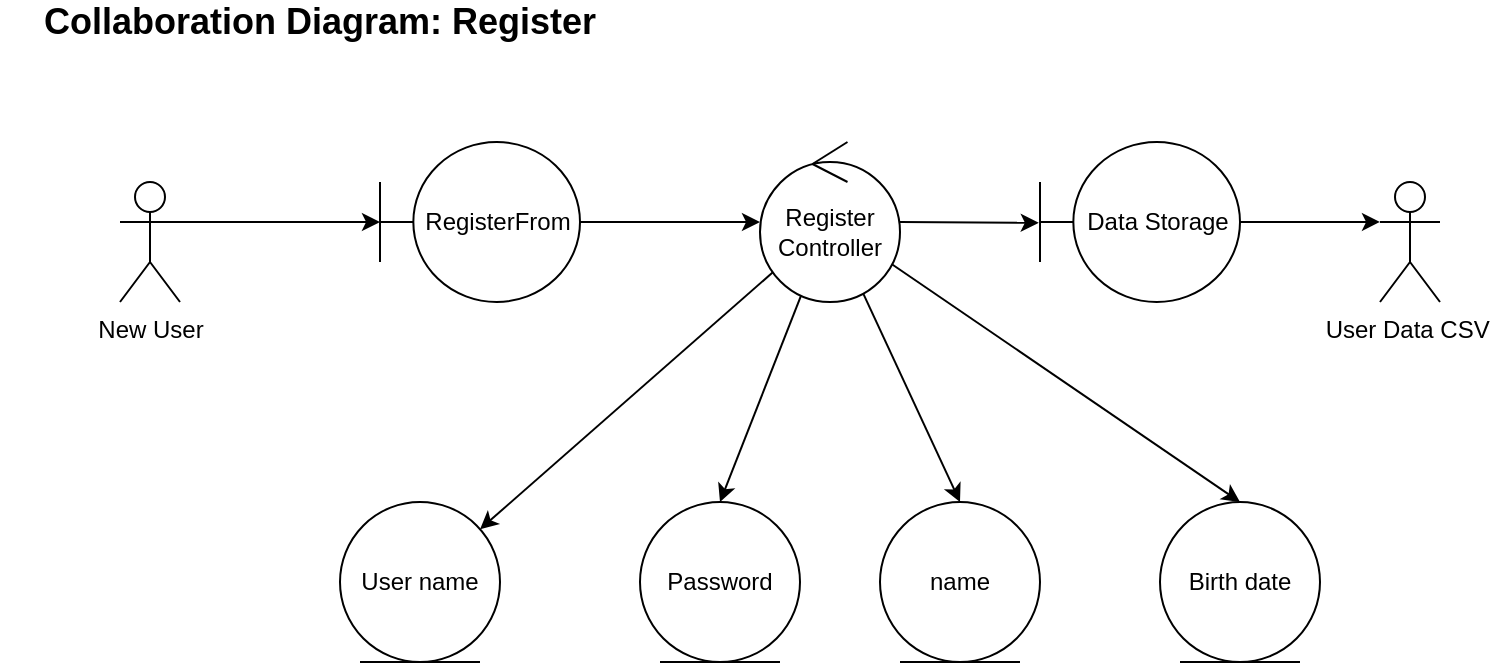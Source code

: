 <mxfile version="15.4.3" type="github" pages="10">
  <diagram id="fjc7ldtTmQNcsNeStD3s" name="Register">
    <mxGraphModel dx="1422" dy="794" grid="1" gridSize="10" guides="1" tooltips="1" connect="1" arrows="1" fold="1" page="1" pageScale="1" pageWidth="850" pageHeight="1100" math="0" shadow="0">
      <root>
        <mxCell id="0" />
        <mxCell id="1" parent="0" />
        <mxCell id="t-iV4YfEtaA4Sik8pjtC-8" style="edgeStyle=none;rounded=0;orthogonalLoop=1;jettySize=auto;html=1;exitX=1;exitY=0.333;exitDx=0;exitDy=0;exitPerimeter=0;" parent="1" source="yaiqaI036aTxPu-Qpi3E-1" target="yaiqaI036aTxPu-Qpi3E-2" edge="1">
          <mxGeometry relative="1" as="geometry" />
        </mxCell>
        <mxCell id="yaiqaI036aTxPu-Qpi3E-1" value="New User" style="shape=umlActor;verticalLabelPosition=bottom;verticalAlign=top;html=1;" parent="1" vertex="1">
          <mxGeometry x="80" y="190" width="30" height="60" as="geometry" />
        </mxCell>
        <mxCell id="t-iV4YfEtaA4Sik8pjtC-2" style="edgeStyle=orthogonalEdgeStyle;rounded=0;orthogonalLoop=1;jettySize=auto;html=1;" parent="1" source="yaiqaI036aTxPu-Qpi3E-2" target="yaiqaI036aTxPu-Qpi3E-3" edge="1">
          <mxGeometry relative="1" as="geometry" />
        </mxCell>
        <mxCell id="yaiqaI036aTxPu-Qpi3E-2" value="RegisterFrom" style="shape=umlBoundary;whiteSpace=wrap;html=1;" parent="1" vertex="1">
          <mxGeometry x="210" y="170" width="100" height="80" as="geometry" />
        </mxCell>
        <mxCell id="t-iV4YfEtaA4Sik8pjtC-3" style="rounded=0;orthogonalLoop=1;jettySize=auto;html=1;" parent="1" source="yaiqaI036aTxPu-Qpi3E-3" target="yaiqaI036aTxPu-Qpi3E-4" edge="1">
          <mxGeometry relative="1" as="geometry" />
        </mxCell>
        <mxCell id="t-iV4YfEtaA4Sik8pjtC-4" style="edgeStyle=none;rounded=0;orthogonalLoop=1;jettySize=auto;html=1;entryX=0.5;entryY=0;entryDx=0;entryDy=0;" parent="1" source="yaiqaI036aTxPu-Qpi3E-3" target="4sZlPSB1H0fjpFjgmcHc-1" edge="1">
          <mxGeometry relative="1" as="geometry" />
        </mxCell>
        <mxCell id="t-iV4YfEtaA4Sik8pjtC-5" style="edgeStyle=none;rounded=0;orthogonalLoop=1;jettySize=auto;html=1;entryX=0.5;entryY=0;entryDx=0;entryDy=0;" parent="1" source="yaiqaI036aTxPu-Qpi3E-3" target="4sZlPSB1H0fjpFjgmcHc-3" edge="1">
          <mxGeometry relative="1" as="geometry" />
        </mxCell>
        <mxCell id="t-iV4YfEtaA4Sik8pjtC-6" style="edgeStyle=none;rounded=0;orthogonalLoop=1;jettySize=auto;html=1;entryX=0.5;entryY=0;entryDx=0;entryDy=0;" parent="1" source="yaiqaI036aTxPu-Qpi3E-3" target="4sZlPSB1H0fjpFjgmcHc-2" edge="1">
          <mxGeometry relative="1" as="geometry" />
        </mxCell>
        <mxCell id="3xtdcWuOzk8aWKBVNUWb-5" style="edgeStyle=none;rounded=0;orthogonalLoop=1;jettySize=auto;html=1;entryX=-0.006;entryY=0.505;entryDx=0;entryDy=0;entryPerimeter=0;" parent="1" source="yaiqaI036aTxPu-Qpi3E-3" target="3xtdcWuOzk8aWKBVNUWb-2" edge="1">
          <mxGeometry relative="1" as="geometry">
            <mxPoint x="537" y="209" as="targetPoint" />
          </mxGeometry>
        </mxCell>
        <mxCell id="yaiqaI036aTxPu-Qpi3E-3" value="Register&lt;br&gt;Controller" style="ellipse;shape=umlControl;whiteSpace=wrap;html=1;" parent="1" vertex="1">
          <mxGeometry x="400" y="170" width="70" height="80" as="geometry" />
        </mxCell>
        <mxCell id="yaiqaI036aTxPu-Qpi3E-4" value="User name" style="ellipse;shape=umlEntity;whiteSpace=wrap;html=1;" parent="1" vertex="1">
          <mxGeometry x="190" y="350" width="80" height="80" as="geometry" />
        </mxCell>
        <mxCell id="jUaBnFoViU3fji7P434Q-1" value="&lt;b&gt;&lt;font style=&quot;font-size: 18px&quot;&gt;Collaboration Diagram: Register&lt;/font&gt;&lt;/b&gt;" style="text;html=1;strokeColor=none;fillColor=none;align=center;verticalAlign=middle;whiteSpace=wrap;rounded=0;" parent="1" vertex="1">
          <mxGeometry x="20" y="100" width="320" height="20" as="geometry" />
        </mxCell>
        <mxCell id="4sZlPSB1H0fjpFjgmcHc-1" value="Password" style="ellipse;shape=umlEntity;whiteSpace=wrap;html=1;" parent="1" vertex="1">
          <mxGeometry x="340" y="350" width="80" height="80" as="geometry" />
        </mxCell>
        <mxCell id="4sZlPSB1H0fjpFjgmcHc-2" value="Birth date" style="ellipse;shape=umlEntity;whiteSpace=wrap;html=1;" parent="1" vertex="1">
          <mxGeometry x="600" y="350" width="80" height="80" as="geometry" />
        </mxCell>
        <mxCell id="4sZlPSB1H0fjpFjgmcHc-3" value="name" style="ellipse;shape=umlEntity;whiteSpace=wrap;html=1;" parent="1" vertex="1">
          <mxGeometry x="460" y="350" width="80" height="80" as="geometry" />
        </mxCell>
        <mxCell id="3xtdcWuOzk8aWKBVNUWb-6" style="edgeStyle=none;rounded=0;orthogonalLoop=1;jettySize=auto;html=1;entryX=0;entryY=0.333;entryDx=0;entryDy=0;entryPerimeter=0;" parent="1" source="3xtdcWuOzk8aWKBVNUWb-2" target="3xtdcWuOzk8aWKBVNUWb-3" edge="1">
          <mxGeometry relative="1" as="geometry" />
        </mxCell>
        <mxCell id="3xtdcWuOzk8aWKBVNUWb-2" value="Data Storage" style="shape=umlBoundary;whiteSpace=wrap;html=1;" parent="1" vertex="1">
          <mxGeometry x="540" y="170" width="100" height="80" as="geometry" />
        </mxCell>
        <mxCell id="3xtdcWuOzk8aWKBVNUWb-3" value="&lt;span&gt;User Data CSV&amp;nbsp;&lt;/span&gt;" style="shape=umlActor;verticalLabelPosition=bottom;verticalAlign=top;html=1;" parent="1" vertex="1">
          <mxGeometry x="710" y="190" width="30" height="60" as="geometry" />
        </mxCell>
      </root>
    </mxGraphModel>
  </diagram>
  <diagram id="2xKnuyxjkbW83Z2QAkzn" name="Login">
    <mxGraphModel dx="1422" dy="794" grid="1" gridSize="10" guides="1" tooltips="1" connect="1" arrows="1" fold="1" page="1" pageScale="1" pageWidth="827" pageHeight="1169" math="0" shadow="0">
      <root>
        <mxCell id="eyI3bxU38TPREhqzsuBK-0" />
        <mxCell id="eyI3bxU38TPREhqzsuBK-1" parent="eyI3bxU38TPREhqzsuBK-0" />
        <mxCell id="ZtnMm-Qtx_jKj9Opeqn2-1" style="edgeStyle=none;rounded=0;orthogonalLoop=1;jettySize=auto;html=1;exitX=1;exitY=0.333;exitDx=0;exitDy=0;exitPerimeter=0;entryX=0;entryY=0.5;entryDx=0;entryDy=0;entryPerimeter=0;" parent="eyI3bxU38TPREhqzsuBK-1" source="eyI3bxU38TPREhqzsuBK-2" target="eyI3bxU38TPREhqzsuBK-3" edge="1">
          <mxGeometry relative="1" as="geometry" />
        </mxCell>
        <mxCell id="eyI3bxU38TPREhqzsuBK-2" value="Actor" style="shape=umlActor;verticalLabelPosition=bottom;verticalAlign=top;html=1;" parent="eyI3bxU38TPREhqzsuBK-1" vertex="1">
          <mxGeometry x="70" y="180" width="30" height="60" as="geometry" />
        </mxCell>
        <mxCell id="ZtnMm-Qtx_jKj9Opeqn2-2" style="edgeStyle=none;rounded=0;orthogonalLoop=1;jettySize=auto;html=1;" parent="eyI3bxU38TPREhqzsuBK-1" source="eyI3bxU38TPREhqzsuBK-3" edge="1">
          <mxGeometry relative="1" as="geometry">
            <mxPoint x="380" y="200" as="targetPoint" />
          </mxGeometry>
        </mxCell>
        <mxCell id="eyI3bxU38TPREhqzsuBK-3" value="Login&lt;br&gt;from" style="shape=umlBoundary;whiteSpace=wrap;html=1;" parent="eyI3bxU38TPREhqzsuBK-1" vertex="1">
          <mxGeometry x="160" y="160" width="100" height="80" as="geometry" />
        </mxCell>
        <mxCell id="ZtnMm-Qtx_jKj9Opeqn2-4" style="edgeStyle=none;rounded=0;orthogonalLoop=1;jettySize=auto;html=1;entryX=0.75;entryY=0;entryDx=0;entryDy=0;entryPerimeter=0;" parent="eyI3bxU38TPREhqzsuBK-1" source="eyI3bxU38TPREhqzsuBK-4" target="eyI3bxU38TPREhqzsuBK-5" edge="1">
          <mxGeometry relative="1" as="geometry" />
        </mxCell>
        <mxCell id="ZtnMm-Qtx_jKj9Opeqn2-5" style="edgeStyle=none;rounded=0;orthogonalLoop=1;jettySize=auto;html=1;entryX=0.5;entryY=0;entryDx=0;entryDy=0;" parent="eyI3bxU38TPREhqzsuBK-1" source="eyI3bxU38TPREhqzsuBK-4" target="ZtnMm-Qtx_jKj9Opeqn2-0" edge="1">
          <mxGeometry relative="1" as="geometry" />
        </mxCell>
        <mxCell id="-JO1Y7YxCn3ttJPdonMD-1" style="rounded=0;orthogonalLoop=1;jettySize=auto;html=1;entryX=0.04;entryY=0.5;entryDx=0;entryDy=0;entryPerimeter=0;" parent="eyI3bxU38TPREhqzsuBK-1" source="eyI3bxU38TPREhqzsuBK-4" target="-JO1Y7YxCn3ttJPdonMD-0" edge="1">
          <mxGeometry relative="1" as="geometry" />
        </mxCell>
        <mxCell id="eyI3bxU38TPREhqzsuBK-4" value="Login Control" style="ellipse;shape=umlControl;whiteSpace=wrap;html=1;" parent="eyI3bxU38TPREhqzsuBK-1" vertex="1">
          <mxGeometry x="380" y="155" width="78.75" height="90" as="geometry" />
        </mxCell>
        <mxCell id="eyI3bxU38TPREhqzsuBK-5" value="Profile" style="ellipse;shape=umlEntity;whiteSpace=wrap;html=1;" parent="eyI3bxU38TPREhqzsuBK-1" vertex="1">
          <mxGeometry x="260" y="320" width="80" height="80" as="geometry" />
        </mxCell>
        <mxCell id="eyI3bxU38TPREhqzsuBK-6" value="&lt;b&gt;&lt;font style=&quot;font-size: 18px&quot;&gt;Collaboration Diagram: Login&lt;/font&gt;&lt;/b&gt;" style="text;html=1;strokeColor=none;fillColor=none;align=center;verticalAlign=middle;whiteSpace=wrap;rounded=0;" parent="eyI3bxU38TPREhqzsuBK-1" vertex="1">
          <mxGeometry x="40" y="100" width="260" height="20" as="geometry" />
        </mxCell>
        <mxCell id="ZtnMm-Qtx_jKj9Opeqn2-0" value="Account Management" style="ellipse;shape=umlEntity;whiteSpace=wrap;html=1;" parent="eyI3bxU38TPREhqzsuBK-1" vertex="1">
          <mxGeometry x="500" y="320" width="80" height="80" as="geometry" />
        </mxCell>
        <mxCell id="-JO1Y7YxCn3ttJPdonMD-3" style="edgeStyle=none;rounded=0;orthogonalLoop=1;jettySize=auto;html=1;entryX=0;entryY=0.333;entryDx=0;entryDy=0;entryPerimeter=0;" parent="eyI3bxU38TPREhqzsuBK-1" source="-JO1Y7YxCn3ttJPdonMD-0" target="-JO1Y7YxCn3ttJPdonMD-2" edge="1">
          <mxGeometry relative="1" as="geometry" />
        </mxCell>
        <mxCell id="-JO1Y7YxCn3ttJPdonMD-0" value="LoginSystem" style="shape=umlBoundary;whiteSpace=wrap;html=1;" parent="eyI3bxU38TPREhqzsuBK-1" vertex="1">
          <mxGeometry x="550" y="160" width="100" height="80" as="geometry" />
        </mxCell>
        <mxCell id="-JO1Y7YxCn3ttJPdonMD-2" value="OAuth" style="shape=umlActor;verticalLabelPosition=bottom;verticalAlign=top;html=1;" parent="eyI3bxU38TPREhqzsuBK-1" vertex="1">
          <mxGeometry x="740" y="180" width="30" height="60" as="geometry" />
        </mxCell>
      </root>
    </mxGraphModel>
  </diagram>
  <diagram id="F0qoJGEh3YIB0ssALN11" name="Status">
    <mxGraphModel dx="1422" dy="794" grid="1" gridSize="10" guides="1" tooltips="1" connect="1" arrows="1" fold="1" page="1" pageScale="1" pageWidth="850" pageHeight="1100" math="0" shadow="0">
      <root>
        <mxCell id="BNGXoRkd15njzyYgnmIY-0" />
        <mxCell id="BNGXoRkd15njzyYgnmIY-1" parent="BNGXoRkd15njzyYgnmIY-0" />
        <mxCell id="8aECuLTwdZYs62ZEH5hH-0" value="&lt;b&gt;&lt;font style=&quot;font-size: 18px&quot;&gt;Collaboration Diagram: Status&lt;br&gt;&lt;/font&gt;&lt;/b&gt;" style="text;html=1;strokeColor=none;fillColor=none;align=center;verticalAlign=middle;whiteSpace=wrap;rounded=0;" parent="BNGXoRkd15njzyYgnmIY-1" vertex="1">
          <mxGeometry x="10" y="100" width="320" height="20" as="geometry" />
        </mxCell>
        <mxCell id="gBjcL2Q_z1IrNc6z1zW4-0" style="edgeStyle=none;rounded=0;orthogonalLoop=1;jettySize=auto;html=1;exitX=1;exitY=0.333;exitDx=0;exitDy=0;exitPerimeter=0;" parent="BNGXoRkd15njzyYgnmIY-1" source="gBjcL2Q_z1IrNc6z1zW4-1" target="gBjcL2Q_z1IrNc6z1zW4-3" edge="1">
          <mxGeometry relative="1" as="geometry" />
        </mxCell>
        <mxCell id="gBjcL2Q_z1IrNc6z1zW4-1" value="User" style="shape=umlActor;verticalLabelPosition=bottom;verticalAlign=top;html=1;" parent="BNGXoRkd15njzyYgnmIY-1" vertex="1">
          <mxGeometry x="80" y="190" width="30" height="60" as="geometry" />
        </mxCell>
        <mxCell id="gBjcL2Q_z1IrNc6z1zW4-2" style="edgeStyle=orthogonalEdgeStyle;rounded=0;orthogonalLoop=1;jettySize=auto;html=1;" parent="BNGXoRkd15njzyYgnmIY-1" source="gBjcL2Q_z1IrNc6z1zW4-3" target="gBjcL2Q_z1IrNc6z1zW4-9" edge="1">
          <mxGeometry relative="1" as="geometry" />
        </mxCell>
        <mxCell id="gBjcL2Q_z1IrNc6z1zW4-3" value="Status Panel" style="shape=umlBoundary;whiteSpace=wrap;html=1;" parent="BNGXoRkd15njzyYgnmIY-1" vertex="1">
          <mxGeometry x="210" y="170" width="100" height="80" as="geometry" />
        </mxCell>
        <mxCell id="gBjcL2Q_z1IrNc6z1zW4-4" style="rounded=0;orthogonalLoop=1;jettySize=auto;html=1;" parent="BNGXoRkd15njzyYgnmIY-1" source="gBjcL2Q_z1IrNc6z1zW4-9" target="gBjcL2Q_z1IrNc6z1zW4-10" edge="1">
          <mxGeometry relative="1" as="geometry" />
        </mxCell>
        <mxCell id="gBjcL2Q_z1IrNc6z1zW4-5" style="edgeStyle=none;rounded=0;orthogonalLoop=1;jettySize=auto;html=1;entryX=0.5;entryY=0;entryDx=0;entryDy=0;" parent="BNGXoRkd15njzyYgnmIY-1" source="gBjcL2Q_z1IrNc6z1zW4-9" target="gBjcL2Q_z1IrNc6z1zW4-11" edge="1">
          <mxGeometry relative="1" as="geometry" />
        </mxCell>
        <mxCell id="gBjcL2Q_z1IrNc6z1zW4-8" style="edgeStyle=none;rounded=0;orthogonalLoop=1;jettySize=auto;html=1;entryX=-0.006;entryY=0.505;entryDx=0;entryDy=0;entryPerimeter=0;" parent="BNGXoRkd15njzyYgnmIY-1" source="gBjcL2Q_z1IrNc6z1zW4-9" target="gBjcL2Q_z1IrNc6z1zW4-15" edge="1">
          <mxGeometry relative="1" as="geometry">
            <mxPoint x="537" y="209" as="targetPoint" />
          </mxGeometry>
        </mxCell>
        <mxCell id="gBjcL2Q_z1IrNc6z1zW4-9" value="Status&lt;br&gt;Control" style="ellipse;shape=umlControl;whiteSpace=wrap;html=1;" parent="BNGXoRkd15njzyYgnmIY-1" vertex="1">
          <mxGeometry x="400" y="170" width="70" height="80" as="geometry" />
        </mxCell>
        <mxCell id="gBjcL2Q_z1IrNc6z1zW4-10" value="Sitting Status" style="ellipse;shape=umlEntity;whiteSpace=wrap;html=1;" parent="BNGXoRkd15njzyYgnmIY-1" vertex="1">
          <mxGeometry x="230" y="350" width="80" height="80" as="geometry" />
        </mxCell>
        <mxCell id="gBjcL2Q_z1IrNc6z1zW4-11" value="Eye Status" style="ellipse;shape=umlEntity;whiteSpace=wrap;html=1;" parent="BNGXoRkd15njzyYgnmIY-1" vertex="1">
          <mxGeometry x="520" y="360" width="80" height="80" as="geometry" />
        </mxCell>
        <mxCell id="gBjcL2Q_z1IrNc6z1zW4-14" style="edgeStyle=none;rounded=0;orthogonalLoop=1;jettySize=auto;html=1;entryX=0;entryY=0.333;entryDx=0;entryDy=0;entryPerimeter=0;" parent="BNGXoRkd15njzyYgnmIY-1" source="gBjcL2Q_z1IrNc6z1zW4-15" target="gBjcL2Q_z1IrNc6z1zW4-16" edge="1">
          <mxGeometry relative="1" as="geometry" />
        </mxCell>
        <mxCell id="gBjcL2Q_z1IrNc6z1zW4-15" value="Data Storage" style="shape=umlBoundary;whiteSpace=wrap;html=1;" parent="BNGXoRkd15njzyYgnmIY-1" vertex="1">
          <mxGeometry x="540" y="170" width="100" height="80" as="geometry" />
        </mxCell>
        <mxCell id="gBjcL2Q_z1IrNc6z1zW4-16" value="&lt;span&gt;Session Log&lt;/span&gt;" style="shape=umlActor;verticalLabelPosition=bottom;verticalAlign=top;html=1;" parent="BNGXoRkd15njzyYgnmIY-1" vertex="1">
          <mxGeometry x="730" y="190" width="30" height="60" as="geometry" />
        </mxCell>
      </root>
    </mxGraphModel>
  </diagram>
  <diagram id="jyvDDtEgbiojEJ_uR5_s" name="Setting">
    <mxGraphModel dx="1422" dy="794" grid="1" gridSize="10" guides="1" tooltips="1" connect="1" arrows="1" fold="1" page="1" pageScale="1" pageWidth="850" pageHeight="1100" math="0" shadow="0">
      <root>
        <mxCell id="x5EkYHpYVcg8RJxQ3UOt-0" />
        <mxCell id="x5EkYHpYVcg8RJxQ3UOt-1" parent="x5EkYHpYVcg8RJxQ3UOt-0" />
        <mxCell id="o3MKfYxYHTNLRZGvTpfU-0" value="&lt;b&gt;&lt;font style=&quot;font-size: 18px&quot;&gt;Collaboration Diagram: Setting&lt;br&gt;&lt;/font&gt;&lt;/b&gt;" style="text;html=1;strokeColor=none;fillColor=none;align=center;verticalAlign=middle;whiteSpace=wrap;rounded=0;" parent="x5EkYHpYVcg8RJxQ3UOt-1" vertex="1">
          <mxGeometry x="10" y="100" width="320" height="20" as="geometry" />
        </mxCell>
        <mxCell id="fcTOYN8bLcCC6jtCHj9_-0" style="edgeStyle=none;rounded=0;orthogonalLoop=1;jettySize=auto;html=1;exitX=1;exitY=0.333;exitDx=0;exitDy=0;exitPerimeter=0;" parent="x5EkYHpYVcg8RJxQ3UOt-1" source="fcTOYN8bLcCC6jtCHj9_-1" target="fcTOYN8bLcCC6jtCHj9_-3" edge="1">
          <mxGeometry relative="1" as="geometry" />
        </mxCell>
        <mxCell id="fcTOYN8bLcCC6jtCHj9_-1" value="User" style="shape=umlActor;verticalLabelPosition=bottom;verticalAlign=top;html=1;" parent="x5EkYHpYVcg8RJxQ3UOt-1" vertex="1">
          <mxGeometry x="80" y="190" width="30" height="60" as="geometry" />
        </mxCell>
        <mxCell id="fcTOYN8bLcCC6jtCHj9_-2" style="edgeStyle=orthogonalEdgeStyle;rounded=0;orthogonalLoop=1;jettySize=auto;html=1;" parent="x5EkYHpYVcg8RJxQ3UOt-1" source="fcTOYN8bLcCC6jtCHj9_-3" target="fcTOYN8bLcCC6jtCHj9_-7" edge="1">
          <mxGeometry relative="1" as="geometry" />
        </mxCell>
        <mxCell id="fcTOYN8bLcCC6jtCHj9_-3" value="Setting Panel" style="shape=umlBoundary;whiteSpace=wrap;html=1;" parent="x5EkYHpYVcg8RJxQ3UOt-1" vertex="1">
          <mxGeometry x="210" y="170" width="100" height="80" as="geometry" />
        </mxCell>
        <mxCell id="fcTOYN8bLcCC6jtCHj9_-4" style="rounded=0;orthogonalLoop=1;jettySize=auto;html=1;" parent="x5EkYHpYVcg8RJxQ3UOt-1" source="fcTOYN8bLcCC6jtCHj9_-7" target="fcTOYN8bLcCC6jtCHj9_-8" edge="1">
          <mxGeometry relative="1" as="geometry" />
        </mxCell>
        <mxCell id="fcTOYN8bLcCC6jtCHj9_-5" style="edgeStyle=none;rounded=0;orthogonalLoop=1;jettySize=auto;html=1;entryX=0.5;entryY=0;entryDx=0;entryDy=0;" parent="x5EkYHpYVcg8RJxQ3UOt-1" source="fcTOYN8bLcCC6jtCHj9_-7" target="fcTOYN8bLcCC6jtCHj9_-9" edge="1">
          <mxGeometry relative="1" as="geometry" />
        </mxCell>
        <mxCell id="fcTOYN8bLcCC6jtCHj9_-7" value="Setting&lt;br&gt;Control" style="ellipse;shape=umlControl;whiteSpace=wrap;html=1;" parent="x5EkYHpYVcg8RJxQ3UOt-1" vertex="1">
          <mxGeometry x="400" y="170" width="70" height="80" as="geometry" />
        </mxCell>
        <mxCell id="fcTOYN8bLcCC6jtCHj9_-8" value="Device" style="ellipse;shape=umlEntity;whiteSpace=wrap;html=1;" parent="x5EkYHpYVcg8RJxQ3UOt-1" vertex="1">
          <mxGeometry x="230" y="390" width="80" height="80" as="geometry" />
        </mxCell>
        <mxCell id="fcTOYN8bLcCC6jtCHj9_-9" value="Notification" style="ellipse;shape=umlEntity;whiteSpace=wrap;html=1;" parent="x5EkYHpYVcg8RJxQ3UOt-1" vertex="1">
          <mxGeometry x="530" y="390" width="80" height="80" as="geometry" />
        </mxCell>
      </root>
    </mxGraphModel>
  </diagram>
  <diagram id="R28Xfm-PsqryF0zK5XKM" name="Calibrate Camera">
    <mxGraphModel dx="1422" dy="794" grid="1" gridSize="10" guides="1" tooltips="1" connect="1" arrows="1" fold="1" page="1" pageScale="1" pageWidth="850" pageHeight="1100" math="0" shadow="0">
      <root>
        <mxCell id="K3Vmqt9MC-BAndYDo2Zg-0" />
        <mxCell id="K3Vmqt9MC-BAndYDo2Zg-1" parent="K3Vmqt9MC-BAndYDo2Zg-0" />
        <mxCell id="SzQoAxixKiIlWcR2m3mm-0" style="edgeStyle=none;rounded=0;orthogonalLoop=1;jettySize=auto;html=1;exitX=1;exitY=0.333;exitDx=0;exitDy=0;exitPerimeter=0;" parent="K3Vmqt9MC-BAndYDo2Zg-1" source="SzQoAxixKiIlWcR2m3mm-1" target="SzQoAxixKiIlWcR2m3mm-3" edge="1">
          <mxGeometry relative="1" as="geometry" />
        </mxCell>
        <mxCell id="SzQoAxixKiIlWcR2m3mm-1" value="User" style="shape=umlActor;verticalLabelPosition=bottom;verticalAlign=top;html=1;" parent="K3Vmqt9MC-BAndYDo2Zg-1" vertex="1">
          <mxGeometry x="80" y="190" width="30" height="60" as="geometry" />
        </mxCell>
        <mxCell id="SzQoAxixKiIlWcR2m3mm-2" style="edgeStyle=orthogonalEdgeStyle;rounded=0;orthogonalLoop=1;jettySize=auto;html=1;" parent="K3Vmqt9MC-BAndYDo2Zg-1" source="SzQoAxixKiIlWcR2m3mm-3" target="SzQoAxixKiIlWcR2m3mm-6" edge="1">
          <mxGeometry relative="1" as="geometry" />
        </mxCell>
        <mxCell id="SzQoAxixKiIlWcR2m3mm-3" value="Calibrate Camera Panel" style="shape=umlBoundary;whiteSpace=wrap;html=1;" parent="K3Vmqt9MC-BAndYDo2Zg-1" vertex="1">
          <mxGeometry x="210" y="170" width="100" height="80" as="geometry" />
        </mxCell>
        <mxCell id="SzQoAxixKiIlWcR2m3mm-4" style="rounded=0;orthogonalLoop=1;jettySize=auto;html=1;" parent="K3Vmqt9MC-BAndYDo2Zg-1" source="SzQoAxixKiIlWcR2m3mm-6" target="SzQoAxixKiIlWcR2m3mm-7" edge="1">
          <mxGeometry relative="1" as="geometry" />
        </mxCell>
        <mxCell id="RGBgkfgTasmFGn7kktio-3" style="edgeStyle=orthogonalEdgeStyle;rounded=0;orthogonalLoop=1;jettySize=auto;html=1;entryX=-0.013;entryY=0.501;entryDx=0;entryDy=0;entryPerimeter=0;" parent="K3Vmqt9MC-BAndYDo2Zg-1" source="SzQoAxixKiIlWcR2m3mm-6" target="RGBgkfgTasmFGn7kktio-1" edge="1">
          <mxGeometry relative="1" as="geometry" />
        </mxCell>
        <mxCell id="SzQoAxixKiIlWcR2m3mm-6" value="Calibrate&lt;br&gt;Control" style="ellipse;shape=umlControl;whiteSpace=wrap;html=1;" parent="K3Vmqt9MC-BAndYDo2Zg-1" vertex="1">
          <mxGeometry x="400" y="170" width="70" height="80" as="geometry" />
        </mxCell>
        <mxCell id="MJuNOGljZjmwG83CneEA-3" style="edgeStyle=none;rounded=0;orthogonalLoop=1;jettySize=auto;html=1;" parent="K3Vmqt9MC-BAndYDo2Zg-1" source="SzQoAxixKiIlWcR2m3mm-7" target="MJuNOGljZjmwG83CneEA-0" edge="1">
          <mxGeometry relative="1" as="geometry" />
        </mxCell>
        <mxCell id="SzQoAxixKiIlWcR2m3mm-7" value="Device" style="ellipse;shape=umlEntity;whiteSpace=wrap;html=1;" parent="K3Vmqt9MC-BAndYDo2Zg-1" vertex="1">
          <mxGeometry x="395" y="320" width="80" height="80" as="geometry" />
        </mxCell>
        <mxCell id="RGBgkfgTasmFGn7kktio-0" value="&lt;b&gt;&lt;font style=&quot;font-size: 18px&quot;&gt;Collaboration Diagram: Calibrate Camera&lt;br&gt;&lt;/font&gt;&lt;/b&gt;" style="text;html=1;strokeColor=none;fillColor=none;align=center;verticalAlign=middle;whiteSpace=wrap;rounded=0;" parent="K3Vmqt9MC-BAndYDo2Zg-1" vertex="1">
          <mxGeometry x="15" y="100" width="410" height="20" as="geometry" />
        </mxCell>
        <mxCell id="RGBgkfgTasmFGn7kktio-1" value="Setting" style="shape=umlBoundary;whiteSpace=wrap;html=1;" parent="K3Vmqt9MC-BAndYDo2Zg-1" vertex="1">
          <mxGeometry x="570" y="170" width="100" height="80" as="geometry" />
        </mxCell>
        <mxCell id="MJuNOGljZjmwG83CneEA-0" value="Camera" style="ellipse;shape=umlEntity;whiteSpace=wrap;html=1;" parent="K3Vmqt9MC-BAndYDo2Zg-1" vertex="1">
          <mxGeometry x="395" y="460" width="80" height="80" as="geometry" />
        </mxCell>
      </root>
    </mxGraphModel>
  </diagram>
  <diagram id="1QCNWz2imUXT27t_IRqx" name="Set notification">
    <mxGraphModel dx="1422" dy="794" grid="1" gridSize="10" guides="1" tooltips="1" connect="1" arrows="1" fold="1" page="1" pageScale="1" pageWidth="850" pageHeight="1100" math="0" shadow="0">
      <root>
        <mxCell id="GXrquDd_tzQjIHSP8qKM-0" />
        <mxCell id="GXrquDd_tzQjIHSP8qKM-1" parent="GXrquDd_tzQjIHSP8qKM-0" />
        <mxCell id="hF3vw0Q2NBW5jNHxbiV_-0" value="&lt;b&gt;&lt;font style=&quot;font-size: 18px&quot;&gt;Collaboration Diagram: Set Notification&lt;br&gt;&lt;/font&gt;&lt;/b&gt;" style="text;html=1;strokeColor=none;fillColor=none;align=center;verticalAlign=middle;whiteSpace=wrap;rounded=0;" parent="GXrquDd_tzQjIHSP8qKM-1" vertex="1">
          <mxGeometry y="100" width="410" height="20" as="geometry" />
        </mxCell>
        <mxCell id="Rcd2PwfejFerqppOdsfa-0" style="edgeStyle=none;rounded=0;orthogonalLoop=1;jettySize=auto;html=1;exitX=1;exitY=0.333;exitDx=0;exitDy=0;exitPerimeter=0;" parent="GXrquDd_tzQjIHSP8qKM-1" source="Rcd2PwfejFerqppOdsfa-1" target="Rcd2PwfejFerqppOdsfa-3" edge="1">
          <mxGeometry relative="1" as="geometry" />
        </mxCell>
        <mxCell id="Rcd2PwfejFerqppOdsfa-1" value="User" style="shape=umlActor;verticalLabelPosition=bottom;verticalAlign=top;html=1;" parent="GXrquDd_tzQjIHSP8qKM-1" vertex="1">
          <mxGeometry x="80" y="190" width="30" height="60" as="geometry" />
        </mxCell>
        <mxCell id="Rcd2PwfejFerqppOdsfa-2" style="edgeStyle=orthogonalEdgeStyle;rounded=0;orthogonalLoop=1;jettySize=auto;html=1;" parent="GXrquDd_tzQjIHSP8qKM-1" source="Rcd2PwfejFerqppOdsfa-3" target="Rcd2PwfejFerqppOdsfa-6" edge="1">
          <mxGeometry relative="1" as="geometry" />
        </mxCell>
        <mxCell id="Rcd2PwfejFerqppOdsfa-3" value="Notification Setting Panel" style="shape=umlBoundary;whiteSpace=wrap;html=1;" parent="GXrquDd_tzQjIHSP8qKM-1" vertex="1">
          <mxGeometry x="210" y="170" width="100" height="80" as="geometry" />
        </mxCell>
        <mxCell id="Rcd2PwfejFerqppOdsfa-4" style="rounded=0;orthogonalLoop=1;jettySize=auto;html=1;" parent="GXrquDd_tzQjIHSP8qKM-1" source="Rcd2PwfejFerqppOdsfa-6" target="Rcd2PwfejFerqppOdsfa-8" edge="1">
          <mxGeometry relative="1" as="geometry" />
        </mxCell>
        <mxCell id="Rcd2PwfejFerqppOdsfa-5" style="edgeStyle=orthogonalEdgeStyle;rounded=0;orthogonalLoop=1;jettySize=auto;html=1;entryX=-0.013;entryY=0.501;entryDx=0;entryDy=0;entryPerimeter=0;" parent="GXrquDd_tzQjIHSP8qKM-1" source="Rcd2PwfejFerqppOdsfa-6" target="Rcd2PwfejFerqppOdsfa-9" edge="1">
          <mxGeometry relative="1" as="geometry" />
        </mxCell>
        <mxCell id="Rcd2PwfejFerqppOdsfa-6" value="Notification&lt;br&gt;Control" style="ellipse;shape=umlControl;whiteSpace=wrap;html=1;" parent="GXrquDd_tzQjIHSP8qKM-1" vertex="1">
          <mxGeometry x="400" y="170" width="70" height="80" as="geometry" />
        </mxCell>
        <mxCell id="NVDUwXGByoOoZvnNVpWs-2" style="edgeStyle=none;rounded=0;orthogonalLoop=1;jettySize=auto;html=1;entryX=0.709;entryY=0.025;entryDx=0;entryDy=0;entryPerimeter=0;" parent="GXrquDd_tzQjIHSP8qKM-1" source="Rcd2PwfejFerqppOdsfa-8" target="NVDUwXGByoOoZvnNVpWs-0" edge="1">
          <mxGeometry relative="1" as="geometry" />
        </mxCell>
        <mxCell id="NVDUwXGByoOoZvnNVpWs-3" style="edgeStyle=none;rounded=0;orthogonalLoop=1;jettySize=auto;html=1;entryX=0.5;entryY=0;entryDx=0;entryDy=0;" parent="GXrquDd_tzQjIHSP8qKM-1" source="Rcd2PwfejFerqppOdsfa-8" target="NVDUwXGByoOoZvnNVpWs-1" edge="1">
          <mxGeometry relative="1" as="geometry" />
        </mxCell>
        <mxCell id="Rcd2PwfejFerqppOdsfa-8" value="Notification" style="ellipse;shape=umlEntity;whiteSpace=wrap;html=1;" parent="GXrquDd_tzQjIHSP8qKM-1" vertex="1">
          <mxGeometry x="395" y="310" width="80" height="80" as="geometry" />
        </mxCell>
        <mxCell id="Rcd2PwfejFerqppOdsfa-9" value="Setting" style="shape=umlBoundary;whiteSpace=wrap;html=1;" parent="GXrquDd_tzQjIHSP8qKM-1" vertex="1">
          <mxGeometry x="570" y="170" width="100" height="80" as="geometry" />
        </mxCell>
        <mxCell id="NVDUwXGByoOoZvnNVpWs-0" value="Time for sitting notification" style="ellipse;shape=umlEntity;whiteSpace=wrap;html=1;" parent="GXrquDd_tzQjIHSP8qKM-1" vertex="1">
          <mxGeometry x="300" y="440" width="80" height="80" as="geometry" />
        </mxCell>
        <mxCell id="NVDUwXGByoOoZvnNVpWs-1" value="Time for eyes notification" style="ellipse;shape=umlEntity;whiteSpace=wrap;html=1;" parent="GXrquDd_tzQjIHSP8qKM-1" vertex="1">
          <mxGeometry x="490" y="440" width="80" height="80" as="geometry" />
        </mxCell>
      </root>
    </mxGraphModel>
  </diagram>
  <diagram id="xlRFx1aNRkNpszgba4GR" name="Status History">
    <mxGraphModel dx="1422" dy="794" grid="1" gridSize="10" guides="1" tooltips="1" connect="1" arrows="1" fold="1" page="1" pageScale="1" pageWidth="850" pageHeight="1100" math="0" shadow="0">
      <root>
        <mxCell id="4So3e5aramubywEqJuDa-0" />
        <mxCell id="4So3e5aramubywEqJuDa-1" parent="4So3e5aramubywEqJuDa-0" />
        <mxCell id="WvCYf4-W8Es1v8o5LDSw-0" value="&lt;b&gt;&lt;font style=&quot;font-size: 18px&quot;&gt;Collaboration Diagram: Status History&lt;br&gt;&lt;/font&gt;&lt;/b&gt;" style="text;html=1;strokeColor=none;fillColor=none;align=center;verticalAlign=middle;whiteSpace=wrap;rounded=0;" parent="4So3e5aramubywEqJuDa-1" vertex="1">
          <mxGeometry y="100" width="410" height="20" as="geometry" />
        </mxCell>
        <mxCell id="hV5VBeEVOvzy4CtHr1QJ-0" style="edgeStyle=none;rounded=0;orthogonalLoop=1;jettySize=auto;html=1;exitX=1;exitY=0.333;exitDx=0;exitDy=0;exitPerimeter=0;" parent="4So3e5aramubywEqJuDa-1" source="hV5VBeEVOvzy4CtHr1QJ-1" target="hV5VBeEVOvzy4CtHr1QJ-3" edge="1">
          <mxGeometry relative="1" as="geometry" />
        </mxCell>
        <mxCell id="hV5VBeEVOvzy4CtHr1QJ-1" value="User" style="shape=umlActor;verticalLabelPosition=bottom;verticalAlign=top;html=1;" parent="4So3e5aramubywEqJuDa-1" vertex="1">
          <mxGeometry x="80" y="160" width="30" height="60" as="geometry" />
        </mxCell>
        <mxCell id="hV5VBeEVOvzy4CtHr1QJ-2" style="edgeStyle=orthogonalEdgeStyle;rounded=0;orthogonalLoop=1;jettySize=auto;html=1;" parent="4So3e5aramubywEqJuDa-1" source="hV5VBeEVOvzy4CtHr1QJ-3" target="hV5VBeEVOvzy4CtHr1QJ-9" edge="1">
          <mxGeometry relative="1" as="geometry" />
        </mxCell>
        <mxCell id="hV5VBeEVOvzy4CtHr1QJ-3" value="Status Panel" style="shape=umlBoundary;whiteSpace=wrap;html=1;" parent="4So3e5aramubywEqJuDa-1" vertex="1">
          <mxGeometry x="210" y="140" width="100" height="80" as="geometry" />
        </mxCell>
        <mxCell id="hV5VBeEVOvzy4CtHr1QJ-4" style="rounded=0;orthogonalLoop=1;jettySize=auto;html=1;" parent="4So3e5aramubywEqJuDa-1" source="hV5VBeEVOvzy4CtHr1QJ-9" target="hV5VBeEVOvzy4CtHr1QJ-10" edge="1">
          <mxGeometry relative="1" as="geometry" />
        </mxCell>
        <mxCell id="hV5VBeEVOvzy4CtHr1QJ-8" style="edgeStyle=none;rounded=0;orthogonalLoop=1;jettySize=auto;html=1;entryX=-0.006;entryY=0.505;entryDx=0;entryDy=0;entryPerimeter=0;" parent="4So3e5aramubywEqJuDa-1" source="hV5VBeEVOvzy4CtHr1QJ-9" target="hV5VBeEVOvzy4CtHr1QJ-15" edge="1">
          <mxGeometry relative="1" as="geometry">
            <mxPoint x="537" y="179" as="targetPoint" />
          </mxGeometry>
        </mxCell>
        <mxCell id="hV5VBeEVOvzy4CtHr1QJ-9" value="Status&lt;br&gt;Controller" style="ellipse;shape=umlControl;whiteSpace=wrap;html=1;" parent="4So3e5aramubywEqJuDa-1" vertex="1">
          <mxGeometry x="400" y="140" width="70" height="80" as="geometry" />
        </mxCell>
        <mxCell id="L4mJDj6ZtP9Yda7B4Gqd-3" style="edgeStyle=none;rounded=0;orthogonalLoop=1;jettySize=auto;html=1;" parent="4So3e5aramubywEqJuDa-1" source="hV5VBeEVOvzy4CtHr1QJ-10" target="L4mJDj6ZtP9Yda7B4Gqd-0" edge="1">
          <mxGeometry relative="1" as="geometry" />
        </mxCell>
        <mxCell id="L4mJDj6ZtP9Yda7B4Gqd-4" style="edgeStyle=none;rounded=0;orthogonalLoop=1;jettySize=auto;html=1;entryX=0.313;entryY=0;entryDx=0;entryDy=0;entryPerimeter=0;" parent="4So3e5aramubywEqJuDa-1" source="hV5VBeEVOvzy4CtHr1QJ-10" target="L4mJDj6ZtP9Yda7B4Gqd-1" edge="1">
          <mxGeometry relative="1" as="geometry" />
        </mxCell>
        <mxCell id="hV5VBeEVOvzy4CtHr1QJ-10" value="Status History" style="ellipse;shape=umlEntity;whiteSpace=wrap;html=1;" parent="4So3e5aramubywEqJuDa-1" vertex="1">
          <mxGeometry x="395" y="260" width="80" height="80" as="geometry" />
        </mxCell>
        <mxCell id="hV5VBeEVOvzy4CtHr1QJ-14" style="edgeStyle=none;rounded=0;orthogonalLoop=1;jettySize=auto;html=1;entryX=0;entryY=0.333;entryDx=0;entryDy=0;entryPerimeter=0;" parent="4So3e5aramubywEqJuDa-1" source="hV5VBeEVOvzy4CtHr1QJ-15" target="hV5VBeEVOvzy4CtHr1QJ-16" edge="1">
          <mxGeometry relative="1" as="geometry" />
        </mxCell>
        <mxCell id="hV5VBeEVOvzy4CtHr1QJ-15" value="Data Storage" style="shape=umlBoundary;whiteSpace=wrap;html=1;" parent="4So3e5aramubywEqJuDa-1" vertex="1">
          <mxGeometry x="540" y="140" width="100" height="80" as="geometry" />
        </mxCell>
        <mxCell id="hV5VBeEVOvzy4CtHr1QJ-16" value="&lt;span&gt;User Data CSV&amp;nbsp;&lt;/span&gt;" style="shape=umlActor;verticalLabelPosition=bottom;verticalAlign=top;html=1;" parent="4So3e5aramubywEqJuDa-1" vertex="1">
          <mxGeometry x="730" y="160" width="30" height="60" as="geometry" />
        </mxCell>
        <mxCell id="L4mJDj6ZtP9Yda7B4Gqd-0" value="Sitting" style="ellipse;shape=umlEntity;whiteSpace=wrap;html=1;" parent="4So3e5aramubywEqJuDa-1" vertex="1">
          <mxGeometry x="280" y="360" width="80" height="80" as="geometry" />
        </mxCell>
        <mxCell id="L4mJDj6ZtP9Yda7B4Gqd-1" value="Eyes" style="ellipse;shape=umlEntity;whiteSpace=wrap;html=1;" parent="4So3e5aramubywEqJuDa-1" vertex="1">
          <mxGeometry x="520" y="360" width="80" height="80" as="geometry" />
        </mxCell>
      </root>
    </mxGraphModel>
  </diagram>
  <diagram id="my7UG1GfrY750owuSqza" name="Capturing">
    <mxGraphModel dx="1422" dy="794" grid="1" gridSize="10" guides="1" tooltips="1" connect="1" arrows="1" fold="1" page="1" pageScale="1" pageWidth="850" pageHeight="1100" math="0" shadow="0">
      <root>
        <mxCell id="dgDv74cfmZE7JUt7lPtN-0" />
        <mxCell id="dgDv74cfmZE7JUt7lPtN-1" parent="dgDv74cfmZE7JUt7lPtN-0" />
        <mxCell id="XyhCZHaGVb94U_0TCDU2-0" value="&lt;b&gt;&lt;font style=&quot;font-size: 18px&quot;&gt;Collaboration Diagram: Capturing&lt;br&gt;&lt;/font&gt;&lt;/b&gt;" style="text;html=1;strokeColor=none;fillColor=none;align=center;verticalAlign=middle;whiteSpace=wrap;rounded=0;" parent="dgDv74cfmZE7JUt7lPtN-1" vertex="1">
          <mxGeometry y="100" width="410" height="20" as="geometry" />
        </mxCell>
        <mxCell id="Db7cVb24BE1-LFxRPsyw-0" style="edgeStyle=none;rounded=0;orthogonalLoop=1;jettySize=auto;html=1;exitX=1;exitY=0.333;exitDx=0;exitDy=0;exitPerimeter=0;" parent="dgDv74cfmZE7JUt7lPtN-1" source="Db7cVb24BE1-LFxRPsyw-1" target="Db7cVb24BE1-LFxRPsyw-3" edge="1">
          <mxGeometry relative="1" as="geometry" />
        </mxCell>
        <mxCell id="Db7cVb24BE1-LFxRPsyw-1" value="User" style="shape=umlActor;verticalLabelPosition=bottom;verticalAlign=top;html=1;" parent="dgDv74cfmZE7JUt7lPtN-1" vertex="1">
          <mxGeometry x="80" y="160" width="30" height="60" as="geometry" />
        </mxCell>
        <mxCell id="Db7cVb24BE1-LFxRPsyw-2" style="edgeStyle=orthogonalEdgeStyle;rounded=0;orthogonalLoop=1;jettySize=auto;html=1;" parent="dgDv74cfmZE7JUt7lPtN-1" source="Db7cVb24BE1-LFxRPsyw-3" target="Db7cVb24BE1-LFxRPsyw-6" edge="1">
          <mxGeometry relative="1" as="geometry" />
        </mxCell>
        <mxCell id="Db7cVb24BE1-LFxRPsyw-3" value="Capturing Panel" style="shape=umlBoundary;whiteSpace=wrap;html=1;" parent="dgDv74cfmZE7JUt7lPtN-1" vertex="1">
          <mxGeometry x="210" y="140" width="100" height="80" as="geometry" />
        </mxCell>
        <mxCell id="Db7cVb24BE1-LFxRPsyw-4" style="rounded=0;orthogonalLoop=1;jettySize=auto;html=1;" parent="dgDv74cfmZE7JUt7lPtN-1" source="Db7cVb24BE1-LFxRPsyw-6" target="Db7cVb24BE1-LFxRPsyw-9" edge="1">
          <mxGeometry relative="1" as="geometry" />
        </mxCell>
        <mxCell id="Db7cVb24BE1-LFxRPsyw-5" style="edgeStyle=none;rounded=0;orthogonalLoop=1;jettySize=auto;html=1;entryX=-0.006;entryY=0.505;entryDx=0;entryDy=0;entryPerimeter=0;" parent="dgDv74cfmZE7JUt7lPtN-1" source="Db7cVb24BE1-LFxRPsyw-6" target="Db7cVb24BE1-LFxRPsyw-11" edge="1">
          <mxGeometry relative="1" as="geometry">
            <mxPoint x="537" y="179" as="targetPoint" />
          </mxGeometry>
        </mxCell>
        <mxCell id="Db7cVb24BE1-LFxRPsyw-17" style="edgeStyle=none;rounded=0;orthogonalLoop=1;jettySize=auto;html=1;" parent="dgDv74cfmZE7JUt7lPtN-1" source="Db7cVb24BE1-LFxRPsyw-6" target="Db7cVb24BE1-LFxRPsyw-15" edge="1">
          <mxGeometry relative="1" as="geometry" />
        </mxCell>
        <mxCell id="Db7cVb24BE1-LFxRPsyw-6" value="Capture&lt;br&gt;Controller" style="ellipse;shape=umlControl;whiteSpace=wrap;html=1;" parent="dgDv74cfmZE7JUt7lPtN-1" vertex="1">
          <mxGeometry x="400" y="140" width="70" height="80" as="geometry" />
        </mxCell>
        <mxCell id="Db7cVb24BE1-LFxRPsyw-7" style="edgeStyle=none;rounded=0;orthogonalLoop=1;jettySize=auto;html=1;" parent="dgDv74cfmZE7JUt7lPtN-1" source="Db7cVb24BE1-LFxRPsyw-9" target="Db7cVb24BE1-LFxRPsyw-13" edge="1">
          <mxGeometry relative="1" as="geometry" />
        </mxCell>
        <mxCell id="Db7cVb24BE1-LFxRPsyw-8" style="edgeStyle=none;rounded=0;orthogonalLoop=1;jettySize=auto;html=1;entryX=0.313;entryY=0;entryDx=0;entryDy=0;entryPerimeter=0;" parent="dgDv74cfmZE7JUt7lPtN-1" source="Db7cVb24BE1-LFxRPsyw-9" target="Db7cVb24BE1-LFxRPsyw-14" edge="1">
          <mxGeometry relative="1" as="geometry" />
        </mxCell>
        <mxCell id="Db7cVb24BE1-LFxRPsyw-9" value="Capturing" style="ellipse;shape=umlEntity;whiteSpace=wrap;html=1;" parent="dgDv74cfmZE7JUt7lPtN-1" vertex="1">
          <mxGeometry x="310" y="280" width="80" height="80" as="geometry" />
        </mxCell>
        <mxCell id="Db7cVb24BE1-LFxRPsyw-10" style="edgeStyle=none;rounded=0;orthogonalLoop=1;jettySize=auto;html=1;entryX=0;entryY=0.333;entryDx=0;entryDy=0;entryPerimeter=0;" parent="dgDv74cfmZE7JUt7lPtN-1" source="Db7cVb24BE1-LFxRPsyw-11" target="Db7cVb24BE1-LFxRPsyw-12" edge="1">
          <mxGeometry relative="1" as="geometry" />
        </mxCell>
        <mxCell id="Db7cVb24BE1-LFxRPsyw-11" value="Data Storage" style="shape=umlBoundary;whiteSpace=wrap;html=1;" parent="dgDv74cfmZE7JUt7lPtN-1" vertex="1">
          <mxGeometry x="540" y="140" width="100" height="80" as="geometry" />
        </mxCell>
        <mxCell id="Db7cVb24BE1-LFxRPsyw-12" value="&lt;span&gt;User Data CSV&amp;nbsp;&lt;/span&gt;" style="shape=umlActor;verticalLabelPosition=bottom;verticalAlign=top;html=1;" parent="dgDv74cfmZE7JUt7lPtN-1" vertex="1">
          <mxGeometry x="740" y="160" width="30" height="60" as="geometry" />
        </mxCell>
        <mxCell id="Db7cVb24BE1-LFxRPsyw-13" value="Sitting" style="ellipse;shape=umlEntity;whiteSpace=wrap;html=1;" parent="dgDv74cfmZE7JUt7lPtN-1" vertex="1">
          <mxGeometry x="220" y="400" width="80" height="80" as="geometry" />
        </mxCell>
        <mxCell id="Db7cVb24BE1-LFxRPsyw-14" value="Eyes" style="ellipse;shape=umlEntity;whiteSpace=wrap;html=1;" parent="dgDv74cfmZE7JUt7lPtN-1" vertex="1">
          <mxGeometry x="400" y="400" width="80" height="80" as="geometry" />
        </mxCell>
        <mxCell id="Db7cVb24BE1-LFxRPsyw-18" style="edgeStyle=none;rounded=0;orthogonalLoop=1;jettySize=auto;html=1;" parent="dgDv74cfmZE7JUt7lPtN-1" source="Db7cVb24BE1-LFxRPsyw-15" target="Db7cVb24BE1-LFxRPsyw-16" edge="1">
          <mxGeometry relative="1" as="geometry" />
        </mxCell>
        <mxCell id="Db7cVb24BE1-LFxRPsyw-15" value="Detecting" style="ellipse;shape=umlEntity;whiteSpace=wrap;html=1;" parent="dgDv74cfmZE7JUt7lPtN-1" vertex="1">
          <mxGeometry x="490" y="280" width="80" height="80" as="geometry" />
        </mxCell>
        <mxCell id="Db7cVb24BE1-LFxRPsyw-16" value="Notification" style="ellipse;shape=umlEntity;whiteSpace=wrap;html=1;" parent="dgDv74cfmZE7JUt7lPtN-1" vertex="1">
          <mxGeometry x="600" y="400" width="80" height="80" as="geometry" />
        </mxCell>
      </root>
    </mxGraphModel>
  </diagram>
  <diagram id="_EJOVH6VQ57uW8s-0DLh" name="Detect posture">
    <mxGraphModel dx="1422" dy="794" grid="1" gridSize="10" guides="1" tooltips="1" connect="1" arrows="1" fold="1" page="1" pageScale="1" pageWidth="850" pageHeight="1100" math="0" shadow="0">
      <root>
        <mxCell id="dwgja9_aLluJzlboGXBk-0" />
        <mxCell id="dwgja9_aLluJzlboGXBk-1" parent="dwgja9_aLluJzlboGXBk-0" />
        <mxCell id="hx959JsxNmS_JEfUvVRG-0" value="&lt;b&gt;&lt;font style=&quot;font-size: 18px&quot;&gt;Collaboration Diagram: Detect Posture&lt;br&gt;&lt;/font&gt;&lt;/b&gt;" style="text;html=1;strokeColor=none;fillColor=none;align=center;verticalAlign=middle;whiteSpace=wrap;rounded=0;" parent="dwgja9_aLluJzlboGXBk-1" vertex="1">
          <mxGeometry y="100" width="410" height="20" as="geometry" />
        </mxCell>
        <mxCell id="sSDFkujttd-oJQ3VF6Oa-0" style="edgeStyle=none;rounded=0;orthogonalLoop=1;jettySize=auto;html=1;exitX=1;exitY=0.333;exitDx=0;exitDy=0;exitPerimeter=0;" parent="dwgja9_aLluJzlboGXBk-1" source="sSDFkujttd-oJQ3VF6Oa-1" target="sSDFkujttd-oJQ3VF6Oa-3" edge="1">
          <mxGeometry relative="1" as="geometry" />
        </mxCell>
        <mxCell id="sSDFkujttd-oJQ3VF6Oa-1" value="User" style="shape=umlActor;verticalLabelPosition=bottom;verticalAlign=top;html=1;" parent="dwgja9_aLluJzlboGXBk-1" vertex="1">
          <mxGeometry x="80" y="160" width="30" height="60" as="geometry" />
        </mxCell>
        <mxCell id="sSDFkujttd-oJQ3VF6Oa-2" style="edgeStyle=orthogonalEdgeStyle;rounded=0;orthogonalLoop=1;jettySize=auto;html=1;" parent="dwgja9_aLluJzlboGXBk-1" source="sSDFkujttd-oJQ3VF6Oa-3" target="sSDFkujttd-oJQ3VF6Oa-7" edge="1">
          <mxGeometry relative="1" as="geometry" />
        </mxCell>
        <mxCell id="sSDFkujttd-oJQ3VF6Oa-3" value="Detection Monitor&amp;nbsp;" style="shape=umlBoundary;whiteSpace=wrap;html=1;" parent="dwgja9_aLluJzlboGXBk-1" vertex="1">
          <mxGeometry x="210" y="140" width="100" height="80" as="geometry" />
        </mxCell>
        <mxCell id="sSDFkujttd-oJQ3VF6Oa-6" style="edgeStyle=none;rounded=0;orthogonalLoop=1;jettySize=auto;html=1;" parent="dwgja9_aLluJzlboGXBk-1" source="sSDFkujttd-oJQ3VF6Oa-7" target="sSDFkujttd-oJQ3VF6Oa-17" edge="1">
          <mxGeometry relative="1" as="geometry" />
        </mxCell>
        <mxCell id="sSDFkujttd-oJQ3VF6Oa-7" value="Detect&lt;br&gt;Controller" style="ellipse;shape=umlControl;whiteSpace=wrap;html=1;" parent="dwgja9_aLluJzlboGXBk-1" vertex="1">
          <mxGeometry x="400" y="140" width="70" height="80" as="geometry" />
        </mxCell>
        <mxCell id="sSDFkujttd-oJQ3VF6Oa-12" value="Notofication" style="shape=umlBoundary;whiteSpace=wrap;html=1;" parent="dwgja9_aLluJzlboGXBk-1" vertex="1">
          <mxGeometry x="375" y="420" width="100" height="80" as="geometry" />
        </mxCell>
        <mxCell id="Me6VDFhjH0syG713Nvmy-0" style="edgeStyle=none;rounded=0;orthogonalLoop=1;jettySize=auto;html=1;entryX=0.58;entryY=-0.012;entryDx=0;entryDy=0;entryPerimeter=0;" parent="dwgja9_aLluJzlboGXBk-1" source="sSDFkujttd-oJQ3VF6Oa-17" target="sSDFkujttd-oJQ3VF6Oa-12" edge="1">
          <mxGeometry relative="1" as="geometry" />
        </mxCell>
        <mxCell id="sSDFkujttd-oJQ3VF6Oa-17" value="Detecting" style="ellipse;shape=umlEntity;whiteSpace=wrap;html=1;" parent="dwgja9_aLluJzlboGXBk-1" vertex="1">
          <mxGeometry x="395" y="280" width="80" height="80" as="geometry" />
        </mxCell>
      </root>
    </mxGraphModel>
  </diagram>
  <diagram id="_2HnFGMPuh50FqZT66Lp" name="Notification">
    <mxGraphModel dx="1422" dy="794" grid="1" gridSize="10" guides="1" tooltips="1" connect="1" arrows="1" fold="1" page="1" pageScale="1" pageWidth="850" pageHeight="1100" math="0" shadow="0">
      <root>
        <mxCell id="4BSadGf05HlF1egvjniD-0" />
        <mxCell id="4BSadGf05HlF1egvjniD-1" parent="4BSadGf05HlF1egvjniD-0" />
        <mxCell id="HpLGEuDx2wAuehwmV6c_-0" value="&lt;b&gt;&lt;font style=&quot;font-size: 18px&quot;&gt;Collaboration Diagram: Notification&lt;br&gt;&lt;/font&gt;&lt;/b&gt;" style="text;html=1;strokeColor=none;fillColor=none;align=center;verticalAlign=middle;whiteSpace=wrap;rounded=0;" parent="4BSadGf05HlF1egvjniD-1" vertex="1">
          <mxGeometry y="100" width="410" height="20" as="geometry" />
        </mxCell>
        <mxCell id="yu66j0ALA3MaUgjWYnna-0" style="edgeStyle=none;rounded=0;orthogonalLoop=1;jettySize=auto;html=1;exitX=1;exitY=0.333;exitDx=0;exitDy=0;exitPerimeter=0;" parent="4BSadGf05HlF1egvjniD-1" source="yu66j0ALA3MaUgjWYnna-1" target="yu66j0ALA3MaUgjWYnna-3" edge="1">
          <mxGeometry relative="1" as="geometry" />
        </mxCell>
        <mxCell id="yu66j0ALA3MaUgjWYnna-1" value="User" style="shape=umlActor;verticalLabelPosition=bottom;verticalAlign=top;html=1;" parent="4BSadGf05HlF1egvjniD-1" vertex="1">
          <mxGeometry x="80" y="170" width="30" height="60" as="geometry" />
        </mxCell>
        <mxCell id="yu66j0ALA3MaUgjWYnna-2" style="edgeStyle=orthogonalEdgeStyle;rounded=0;orthogonalLoop=1;jettySize=auto;html=1;" parent="4BSadGf05HlF1egvjniD-1" source="yu66j0ALA3MaUgjWYnna-3" target="yu66j0ALA3MaUgjWYnna-6" edge="1">
          <mxGeometry relative="1" as="geometry" />
        </mxCell>
        <mxCell id="yu66j0ALA3MaUgjWYnna-3" value="Notification Pop up" style="shape=umlBoundary;whiteSpace=wrap;html=1;" parent="4BSadGf05HlF1egvjniD-1" vertex="1">
          <mxGeometry x="210" y="150" width="100" height="80" as="geometry" />
        </mxCell>
        <mxCell id="yu66j0ALA3MaUgjWYnna-4" style="rounded=0;orthogonalLoop=1;jettySize=auto;html=1;" parent="4BSadGf05HlF1egvjniD-1" source="yu66j0ALA3MaUgjWYnna-6" target="yu66j0ALA3MaUgjWYnna-9" edge="1">
          <mxGeometry relative="1" as="geometry" />
        </mxCell>
        <mxCell id="yu66j0ALA3MaUgjWYnna-5" style="edgeStyle=orthogonalEdgeStyle;rounded=0;orthogonalLoop=1;jettySize=auto;html=1;entryX=-0.013;entryY=0.501;entryDx=0;entryDy=0;entryPerimeter=0;" parent="4BSadGf05HlF1egvjniD-1" source="yu66j0ALA3MaUgjWYnna-6" target="yu66j0ALA3MaUgjWYnna-10" edge="1">
          <mxGeometry relative="1" as="geometry" />
        </mxCell>
        <mxCell id="yu66j0ALA3MaUgjWYnna-6" value="Notification&lt;br&gt;Control" style="ellipse;shape=umlControl;whiteSpace=wrap;html=1;" parent="4BSadGf05HlF1egvjniD-1" vertex="1">
          <mxGeometry x="400" y="150" width="70" height="80" as="geometry" />
        </mxCell>
        <mxCell id="yu66j0ALA3MaUgjWYnna-7" style="edgeStyle=none;rounded=0;orthogonalLoop=1;jettySize=auto;html=1;entryX=0.709;entryY=0.025;entryDx=0;entryDy=0;entryPerimeter=0;" parent="4BSadGf05HlF1egvjniD-1" source="yu66j0ALA3MaUgjWYnna-9" target="yu66j0ALA3MaUgjWYnna-11" edge="1">
          <mxGeometry relative="1" as="geometry" />
        </mxCell>
        <mxCell id="yu66j0ALA3MaUgjWYnna-8" style="edgeStyle=none;rounded=0;orthogonalLoop=1;jettySize=auto;html=1;entryX=0.5;entryY=0;entryDx=0;entryDy=0;" parent="4BSadGf05HlF1egvjniD-1" source="yu66j0ALA3MaUgjWYnna-9" target="yu66j0ALA3MaUgjWYnna-12" edge="1">
          <mxGeometry relative="1" as="geometry" />
        </mxCell>
        <mxCell id="yu66j0ALA3MaUgjWYnna-14" style="edgeStyle=none;rounded=0;orthogonalLoop=1;jettySize=auto;html=1;" parent="4BSadGf05HlF1egvjniD-1" source="yu66j0ALA3MaUgjWYnna-9" target="yu66j0ALA3MaUgjWYnna-13" edge="1">
          <mxGeometry relative="1" as="geometry" />
        </mxCell>
        <mxCell id="yu66j0ALA3MaUgjWYnna-9" value="Notification" style="ellipse;shape=umlEntity;whiteSpace=wrap;html=1;" parent="4BSadGf05HlF1egvjniD-1" vertex="1">
          <mxGeometry x="395" y="290" width="80" height="80" as="geometry" />
        </mxCell>
        <mxCell id="yu66j0ALA3MaUgjWYnna-10" value="Detect Posture" style="shape=umlBoundary;whiteSpace=wrap;html=1;" parent="4BSadGf05HlF1egvjniD-1" vertex="1">
          <mxGeometry x="570" y="150" width="100" height="80" as="geometry" />
        </mxCell>
        <mxCell id="yu66j0ALA3MaUgjWYnna-11" value="Incorrect sitting" style="ellipse;shape=umlEntity;whiteSpace=wrap;html=1;" parent="4BSadGf05HlF1egvjniD-1" vertex="1">
          <mxGeometry x="250" y="420" width="80" height="80" as="geometry" />
        </mxCell>
        <mxCell id="yu66j0ALA3MaUgjWYnna-12" value="Rest your eyes" style="ellipse;shape=umlEntity;whiteSpace=wrap;html=1;" parent="4BSadGf05HlF1egvjniD-1" vertex="1">
          <mxGeometry x="395" y="420" width="80" height="80" as="geometry" />
        </mxCell>
        <mxCell id="yu66j0ALA3MaUgjWYnna-13" value="get up and stretch" style="ellipse;shape=umlEntity;whiteSpace=wrap;html=1;" parent="4BSadGf05HlF1egvjniD-1" vertex="1">
          <mxGeometry x="560" y="420" width="80" height="80" as="geometry" />
        </mxCell>
      </root>
    </mxGraphModel>
  </diagram>
</mxfile>
